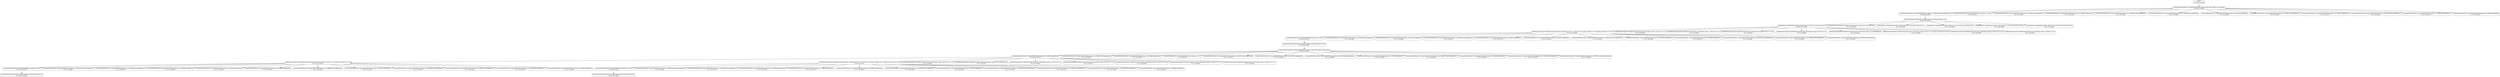 digraph MCTS {
  node [shape=box, style=rounded];
  0 [label="ROOT
N=300, Q=0.888"];
  1 [label="ComputePathToState#1.ComputePathToState.named_state=gp7_detect_arucomarker
N=300, Q=0.888"];
  2 [label="ComputePathToState#1.ComputePathToState.planner_id=RRTConnectkConfigDefault
N=288, Q=0.893"];
  3 [label="YaskawaGripperCommand#1.YaskawaGripperCommand.position=0.0
N=287, Q=0.893"];
  4 [label="UpdatePose#1.UpdatePose.update_relative_pose=0.0;0.0;0.115;0.0;0.0;0.0;0.0
N=281, Q=0.896"];
  5 [label="SetPathConstraints#1.SetPathConstraints.joint_constraints=joint_1_s,0.0,0.1,0.1,1.0;joint_3,40.0,0.1,0.1,1.0;joint_6,120.0,0.1,0.1,0.8
N=272, Q=0.899"];
  6 [label="ComputePathToPose#1.ComputePathToPose.planner_id=PTP
N=260, Q=0.917"];
  7 [label="YaskawaGripperCommand#2.YaskawaGripperCommand.position=0.235
N=259, Q=0.917"];
  8 [label="ComputePathToState#2.ComputePathToState.named_state=gp7_detect_arucomarker
N=258, Q=0.917"];
  9 [label="ComputePathToState#2.ComputePathToState.planner_id=RRTkConfigDefault
N=246, Q=0.924"];
  10 [label="SetPathConstraints#2.SetPathConstraints.joint_constraints=joint_4,0.0,0.1,0.1,1.0;joint_6,120.0,0.1,0.1,0.8
N=191, Q=0.929"];
  11 [label="ComputePathToPose#2.ComputePathToPose.planner_id=PTP
N=179, Q=0.938"];
  12 [label="YaskawaGripperCommand#3.YaskawaGripperCommand.position=0.0
N=178, Q=0.938"];
  13 [label="ComputePathToPose#2.ComputePathToPose.planner_id=RRTConnectkConfigDefault
N=1, Q=0.929"];
  14 [label="ComputePathToPose#2.ComputePathToPose.planner_id=PRMstarkConfigDefault
N=1, Q=0.000"];
  15 [label="ComputePathToPose#2.ComputePathToPose.planner_id=TRRTkConfigDefault
N=1, Q=0.903"];
  16 [label="ComputePathToPose#2.ComputePathToPose.planner_id=SBLkConfigDefault
N=1, Q=0.897"];
  17 [label="ComputePathToPose#2.ComputePathToPose.planner_id=PRMkConfigDefault
N=1, Q=0.850"];
  18 [label="ComputePathToPose#2.ComputePathToPose.planner_id=BKPIECEkConfigDefault
N=1, Q=0.816"];
  19 [label="ComputePathToPose#2.ComputePathToPose.planner_id=ESTkConfigDefault
N=1, Q=0.783"];
  20 [label="ComputePathToPose#2.ComputePathToPose.planner_id=LBKPIECEkConfigDefault
N=1, Q=0.873"];
  21 [label="ComputePathToPose#2.ComputePathToPose.planner_id=RRTstarkConfigDefault
N=1, Q=0.823"];
  22 [label="ComputePathToPose#2.ComputePathToPose.planner_id=KPIECEkConfigDefault
N=1, Q=0.794"];
  23 [label="ComputePathToPose#2.ComputePathToPose.planner_id=RRTkConfigDefault
N=1, Q=0.885"];
  24 [label="SetPathConstraints#2.SetPathConstraints.joint_constraints=joint_1_s,0.0,0.1,0.1,1.0;joint_3,40.0,0.1,0.1,1.0;joint_6,120.0,0.1,0.1,0.8
N=47, Q=0.912"];
  25 [label="ComputePathToPose#2.ComputePathToPose.planner_id=PTP
N=35, Q=0.941"];
  26 [label="YaskawaGripperCommand#3.YaskawaGripperCommand.position=0.0
N=34, Q=0.941"];
  27 [label="ComputePathToPose#2.ComputePathToPose.planner_id=RRTConnectkConfigDefault
N=1, Q=0.841"];
  28 [label="ComputePathToPose#2.ComputePathToPose.planner_id=PRMstarkConfigDefault
N=1, Q=0.761"];
  29 [label="ComputePathToPose#2.ComputePathToPose.planner_id=TRRTkConfigDefault
N=1, Q=0.788"];
  30 [label="ComputePathToPose#2.ComputePathToPose.planner_id=SBLkConfigDefault
N=1, Q=0.710"];
  31 [label="ComputePathToPose#2.ComputePathToPose.planner_id=PRMkConfigDefault
N=1, Q=0.834"];
  32 [label="ComputePathToPose#2.ComputePathToPose.planner_id=BKPIECEkConfigDefault
N=1, Q=0.860"];
  33 [label="ComputePathToPose#2.ComputePathToPose.planner_id=ESTkConfigDefault
N=1, Q=0.850"];
  34 [label="ComputePathToPose#2.ComputePathToPose.planner_id=LBKPIECEkConfigDefault
N=1, Q=0.705"];
  35 [label="ComputePathToPose#2.ComputePathToPose.planner_id=RRTstarkConfigDefault
N=1, Q=0.919"];
  36 [label="ComputePathToPose#2.ComputePathToPose.planner_id=KPIECEkConfigDefault
N=1, Q=0.901"];
  37 [label="ComputePathToPose#2.ComputePathToPose.planner_id=RRTkConfigDefault
N=1, Q=0.826"];
  38 [label="SetPathConstraints#2.SetPathConstraints.joint_constraints=joint_3,40.0,0.1,0.1,1.0
N=1, Q=0.939"];
  39 [label="SetPathConstraints#2.SetPathConstraints.joint_constraints=joint_1_s,0.0,999,999,0.0
N=1, Q=0.914"];
  40 [label="SetPathConstraints#2.SetPathConstraints.joint_constraints=joint_1_s,0.0,0.1,0.1,1.0
N=1, Q=0.943"];
  41 [label="SetPathConstraints#2.SetPathConstraints.joint_constraints=joint_4,0.0,0.1,0.1,1.0
N=1, Q=0.877"];
  42 [label="SetPathConstraints#2.SetPathConstraints.joint_constraints=joint_6,120.0,0.1,0.1,0.8
N=1, Q=0.939"];
  43 [label="SetPathConstraints#2.SetPathConstraints.joint_constraints=joint_5,-50.0,0.1,0.1,1.0
N=1, Q=0.923"];
  44 [label="SetPathConstraints#2.SetPathConstraints.joint_constraints=joint_2_l,30.0,0.1,0.1,1.0
N=1, Q=0.680"];
  45 [label="ComputePathToState#2.ComputePathToState.planner_id=BKPIECEkConfigDefault
N=1, Q=0.943"];
  46 [label="ComputePathToState#2.ComputePathToState.planner_id=PRMkConfigDefault
N=1, Q=0.878"];
  47 [label="ComputePathToState#2.ComputePathToState.planner_id=PTP
N=1, Q=0.794"];
  48 [label="ComputePathToState#2.ComputePathToState.planner_id=RRTstarkConfigDefault
N=1, Q=0.879"];
  49 [label="ComputePathToState#2.ComputePathToState.planner_id=TRRTkConfigDefault
N=1, Q=0.942"];
  50 [label="ComputePathToState#2.ComputePathToState.planner_id=KPIECEkConfigDefault
N=1, Q=0.866"];
  51 [label="ComputePathToState#2.ComputePathToState.planner_id=ESTkConfigDefault
N=1, Q=0.939"];
  52 [label="ComputePathToState#2.ComputePathToState.planner_id=LBKPIECEkConfigDefault
N=1, Q=0.940"];
  53 [label="ComputePathToState#2.ComputePathToState.planner_id=SBLkConfigDefault
N=1, Q=0.675"];
  54 [label="ComputePathToState#2.ComputePathToState.planner_id=PRMstarkConfigDefault
N=1, Q=0.450"];
  55 [label="ComputePathToState#2.ComputePathToState.planner_id=RRTConnectkConfigDefault
N=1, Q=0.000"];
  56 [label="ComputePathToPose#1.ComputePathToPose.planner_id=KPIECEkConfigDefault
N=1, Q=0.658"];
  57 [label="ComputePathToPose#1.ComputePathToPose.planner_id=ESTkConfigDefault
N=1, Q=0.688"];
  58 [label="ComputePathToPose#1.ComputePathToPose.planner_id=PRMstarkConfigDefault
N=1, Q=0.674"];
  59 [label="ComputePathToPose#1.ComputePathToPose.planner_id=SBLkConfigDefault
N=1, Q=0.723"];
  60 [label="ComputePathToPose#1.ComputePathToPose.planner_id=RRTkConfigDefault
N=1, Q=0.916"];
  61 [label="ComputePathToPose#1.ComputePathToPose.planner_id=RRTConnectkConfigDefault
N=1, Q=0.921"];
  62 [label="ComputePathToPose#1.ComputePathToPose.planner_id=TRRTkConfigDefault
N=1, Q=0.000"];
  63 [label="ComputePathToPose#1.ComputePathToPose.planner_id=PRMkConfigDefault
N=1, Q=0.242"];
  64 [label="ComputePathToPose#1.ComputePathToPose.planner_id=BKPIECEkConfigDefault
N=1, Q=0.200"];
  65 [label="ComputePathToPose#1.ComputePathToPose.planner_id=LBKPIECEkConfigDefault
N=1, Q=0.200"];
  66 [label="ComputePathToPose#1.ComputePathToPose.planner_id=RRTstarkConfigDefault
N=1, Q=0.667"];
  67 [label="SetPathConstraints#1.SetPathConstraints.joint_constraints=joint_1_s,0.0,0.1,0.1,1.0
N=1, Q=0.929"];
  68 [label="SetPathConstraints#1.SetPathConstraints.joint_constraints=joint_2_l,30.0,0.1,0.1,1.0
N=1, Q=0.829"];
  69 [label="SetPathConstraints#1.SetPathConstraints.joint_constraints=joint_6,120.0,0.1,0.1,0.8
N=1, Q=0.875"];
  70 [label="SetPathConstraints#1.SetPathConstraints.joint_constraints=joint_4,0.0,0.1,0.1,1.0
N=1, Q=0.939"];
  71 [label="SetPathConstraints#1.SetPathConstraints.joint_constraints=joint_1_s,0.0,999,999,0.0
N=1, Q=0.450"];
  72 [label="SetPathConstraints#1.SetPathConstraints.joint_constraints=joint_4,0.0,0.1,0.1,1.0;joint_6,120.0,0.1,0.1,0.8
N=1, Q=0.906"];
  73 [label="SetPathConstraints#1.SetPathConstraints.joint_constraints=joint_5,-50.0,0.1,0.1,1.0
N=1, Q=0.940"];
  74 [label="SetPathConstraints#1.SetPathConstraints.joint_constraints=joint_3,40.0,0.1,0.1,1.0
N=1, Q=0.451"];
  75 [label="UpdatePose#1.UpdatePose.update_relative_pose=0.0;0.0;0.11;0.0;0.0;0.0;0.0
N=1, Q=0.939"];
  76 [label="UpdatePose#1.UpdatePose.update_relative_pose=0.0;0.0;0.09;0.0;0.0;0.0;0.0
N=1, Q=0.869"];
  77 [label="UpdatePose#1.UpdatePose.update_relative_pose=0.0;0.0;0.10;0.0;0.0;0.0;0.0
N=1, Q=0.805"];
  78 [label="UpdatePose#1.UpdatePose.update_relative_pose=0.0;0.0;0.105;0.0;0.0;0.0;0.0
N=1, Q=0.862"];
  79 [label="UpdatePose#1.UpdatePose.update_relative_pose=0.0;0.0;0.15;0.0;0.0;0.0;0.0
N=1, Q=0.456"];
  80 [label="ComputePathToState#1.ComputePathToState.planner_id=PTP
N=1, Q=0.924"];
  81 [label="ComputePathToState#1.ComputePathToState.planner_id=PRMstarkConfigDefault
N=1, Q=0.896"];
  82 [label="ComputePathToState#1.ComputePathToState.planner_id=PRMkConfigDefault
N=1, Q=0.834"];
  83 [label="ComputePathToState#1.ComputePathToState.planner_id=LBKPIECEkConfigDefault
N=1, Q=0.200"];
  84 [label="ComputePathToState#1.ComputePathToState.planner_id=BKPIECEkConfigDefault
N=1, Q=0.938"];
  85 [label="ComputePathToState#1.ComputePathToState.planner_id=ESTkConfigDefault
N=1, Q=0.938"];
  86 [label="ComputePathToState#1.ComputePathToState.planner_id=RRTstarkConfigDefault
N=1, Q=0.941"];
  87 [label="ComputePathToState#1.ComputePathToState.planner_id=SBLkConfigDefault
N=1, Q=0.677"];
  88 [label="ComputePathToState#1.ComputePathToState.planner_id=KPIECEkConfigDefault
N=1, Q=0.861"];
  89 [label="ComputePathToState#1.ComputePathToState.planner_id=TRRTkConfigDefault
N=1, Q=0.378"];
  90 [label="ComputePathToState#1.ComputePathToState.planner_id=RRTkConfigDefault
N=1, Q=0.816"];
  0 -> 1;
  1 -> 2;
  2 -> 3;
  3 -> 4;
  4 -> 5;
  5 -> 6;
  6 -> 7;
  7 -> 8;
  8 -> 9;
  9 -> 10;
  10 -> 11;
  11 -> 12;
  10 -> 13;
  10 -> 14;
  10 -> 15;
  10 -> 16;
  10 -> 17;
  10 -> 18;
  10 -> 19;
  10 -> 20;
  10 -> 21;
  10 -> 22;
  10 -> 23;
  9 -> 24;
  24 -> 25;
  25 -> 26;
  24 -> 27;
  24 -> 28;
  24 -> 29;
  24 -> 30;
  24 -> 31;
  24 -> 32;
  24 -> 33;
  24 -> 34;
  24 -> 35;
  24 -> 36;
  24 -> 37;
  9 -> 38;
  9 -> 39;
  9 -> 40;
  9 -> 41;
  9 -> 42;
  9 -> 43;
  9 -> 44;
  8 -> 45;
  8 -> 46;
  8 -> 47;
  8 -> 48;
  8 -> 49;
  8 -> 50;
  8 -> 51;
  8 -> 52;
  8 -> 53;
  8 -> 54;
  8 -> 55;
  5 -> 56;
  5 -> 57;
  5 -> 58;
  5 -> 59;
  5 -> 60;
  5 -> 61;
  5 -> 62;
  5 -> 63;
  5 -> 64;
  5 -> 65;
  5 -> 66;
  4 -> 67;
  4 -> 68;
  4 -> 69;
  4 -> 70;
  4 -> 71;
  4 -> 72;
  4 -> 73;
  4 -> 74;
  3 -> 75;
  3 -> 76;
  3 -> 77;
  3 -> 78;
  3 -> 79;
  1 -> 80;
  1 -> 81;
  1 -> 82;
  1 -> 83;
  1 -> 84;
  1 -> 85;
  1 -> 86;
  1 -> 87;
  1 -> 88;
  1 -> 89;
  1 -> 90;
}
